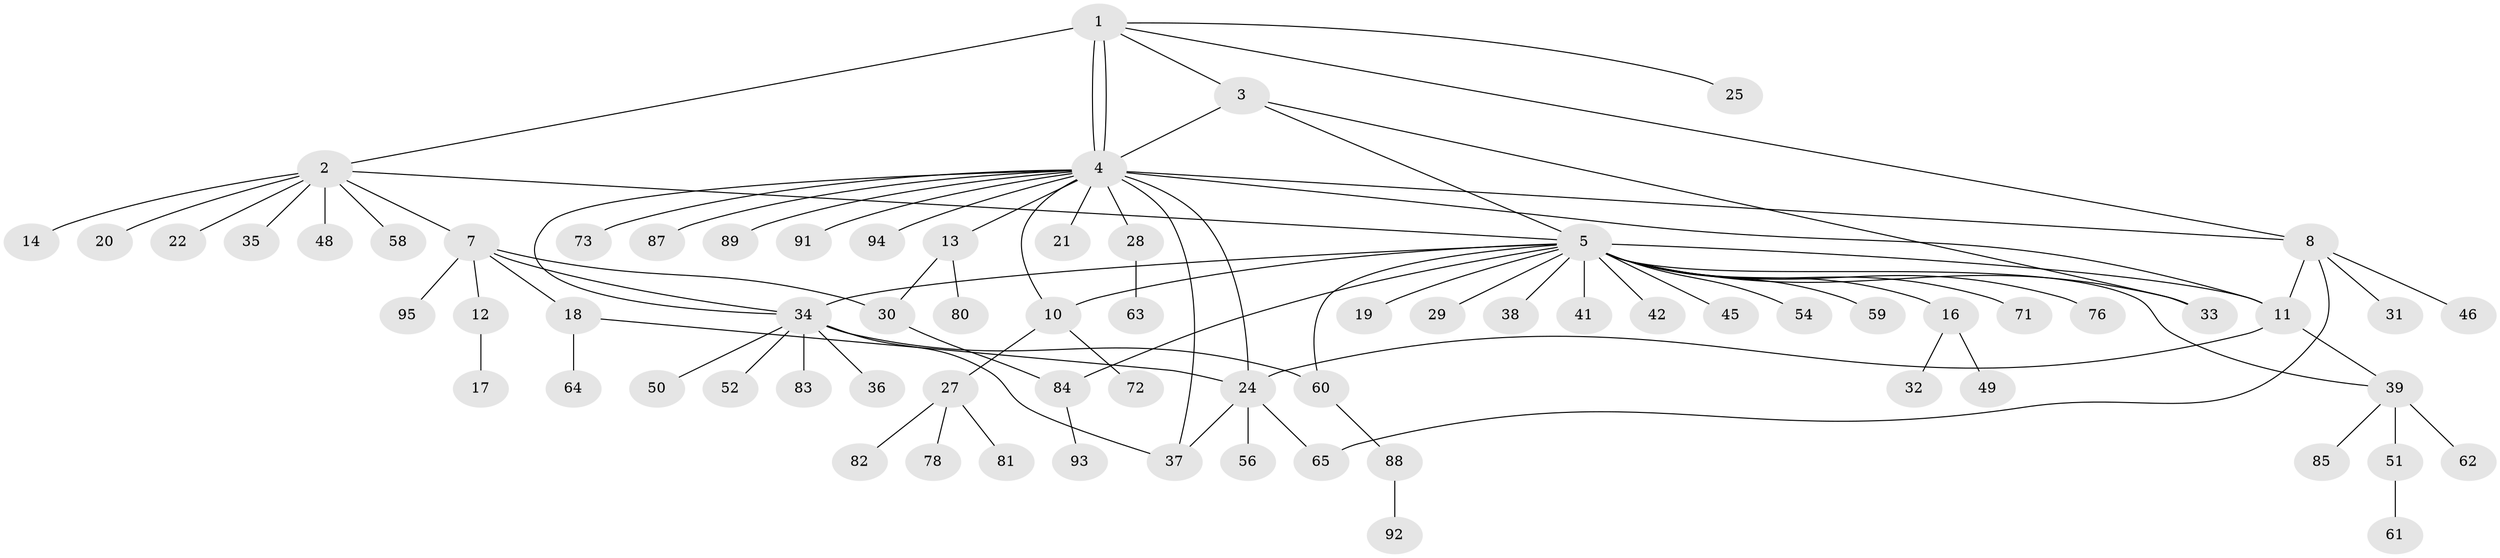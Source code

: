 // original degree distribution, {8: 0.021052631578947368, 10: 0.021052631578947368, 5: 0.05263157894736842, 13: 0.010526315789473684, 12: 0.010526315789473684, 7: 0.021052631578947368, 2: 0.18947368421052632, 4: 0.05263157894736842, 3: 0.05263157894736842, 1: 0.5578947368421052, 6: 0.010526315789473684}
// Generated by graph-tools (version 1.1) at 2025/41/03/06/25 10:41:45]
// undirected, 72 vertices, 90 edges
graph export_dot {
graph [start="1"]
  node [color=gray90,style=filled];
  1 [super="+47"];
  2 [super="+74"];
  3 [super="+70"];
  4 [super="+6"];
  5 [super="+9"];
  7 [super="+26"];
  8 [super="+23"];
  10 [super="+66"];
  11 [super="+75"];
  12 [super="+15"];
  13 [super="+77"];
  14 [super="+67"];
  16;
  17;
  18 [super="+86"];
  19;
  20;
  21;
  22;
  24 [super="+69"];
  25;
  27 [super="+53"];
  28;
  29;
  30 [super="+43"];
  31;
  32;
  33 [super="+44"];
  34 [super="+90"];
  35;
  36;
  37 [super="+40"];
  38;
  39 [super="+57"];
  41;
  42;
  45;
  46;
  48;
  49 [super="+68"];
  50;
  51 [super="+55"];
  52;
  54;
  56;
  58;
  59;
  60;
  61;
  62;
  63;
  64;
  65;
  71;
  72;
  73;
  76;
  78 [super="+79"];
  80;
  81;
  82;
  83;
  84;
  85;
  87;
  88;
  89;
  91;
  92;
  93;
  94;
  95;
  1 -- 2;
  1 -- 3;
  1 -- 4 [weight=2];
  1 -- 4;
  1 -- 25;
  1 -- 8;
  2 -- 5;
  2 -- 7;
  2 -- 14;
  2 -- 20;
  2 -- 22;
  2 -- 35;
  2 -- 48;
  2 -- 58;
  3 -- 4;
  3 -- 5;
  3 -- 33;
  4 -- 8;
  4 -- 10;
  4 -- 13;
  4 -- 21;
  4 -- 34;
  4 -- 87;
  4 -- 89;
  4 -- 37;
  4 -- 73;
  4 -- 11;
  4 -- 91;
  4 -- 28;
  4 -- 94;
  4 -- 24 [weight=2];
  5 -- 16;
  5 -- 29;
  5 -- 38;
  5 -- 41;
  5 -- 42;
  5 -- 45;
  5 -- 54;
  5 -- 60;
  5 -- 71;
  5 -- 33;
  5 -- 34;
  5 -- 39;
  5 -- 11;
  5 -- 76;
  5 -- 19;
  5 -- 84;
  5 -- 59;
  5 -- 10;
  7 -- 12;
  7 -- 18;
  7 -- 30;
  7 -- 34;
  7 -- 95;
  8 -- 65;
  8 -- 11;
  8 -- 46;
  8 -- 31;
  10 -- 27;
  10 -- 72;
  11 -- 39;
  11 -- 24;
  12 -- 17;
  13 -- 80;
  13 -- 30;
  16 -- 32;
  16 -- 49;
  18 -- 24;
  18 -- 64;
  24 -- 37;
  24 -- 56;
  24 -- 65;
  27 -- 78;
  27 -- 81;
  27 -- 82;
  28 -- 63;
  30 -- 84;
  34 -- 36;
  34 -- 50;
  34 -- 52;
  34 -- 83;
  34 -- 60;
  34 -- 37;
  39 -- 51;
  39 -- 62;
  39 -- 85;
  51 -- 61;
  60 -- 88;
  84 -- 93;
  88 -- 92;
}
